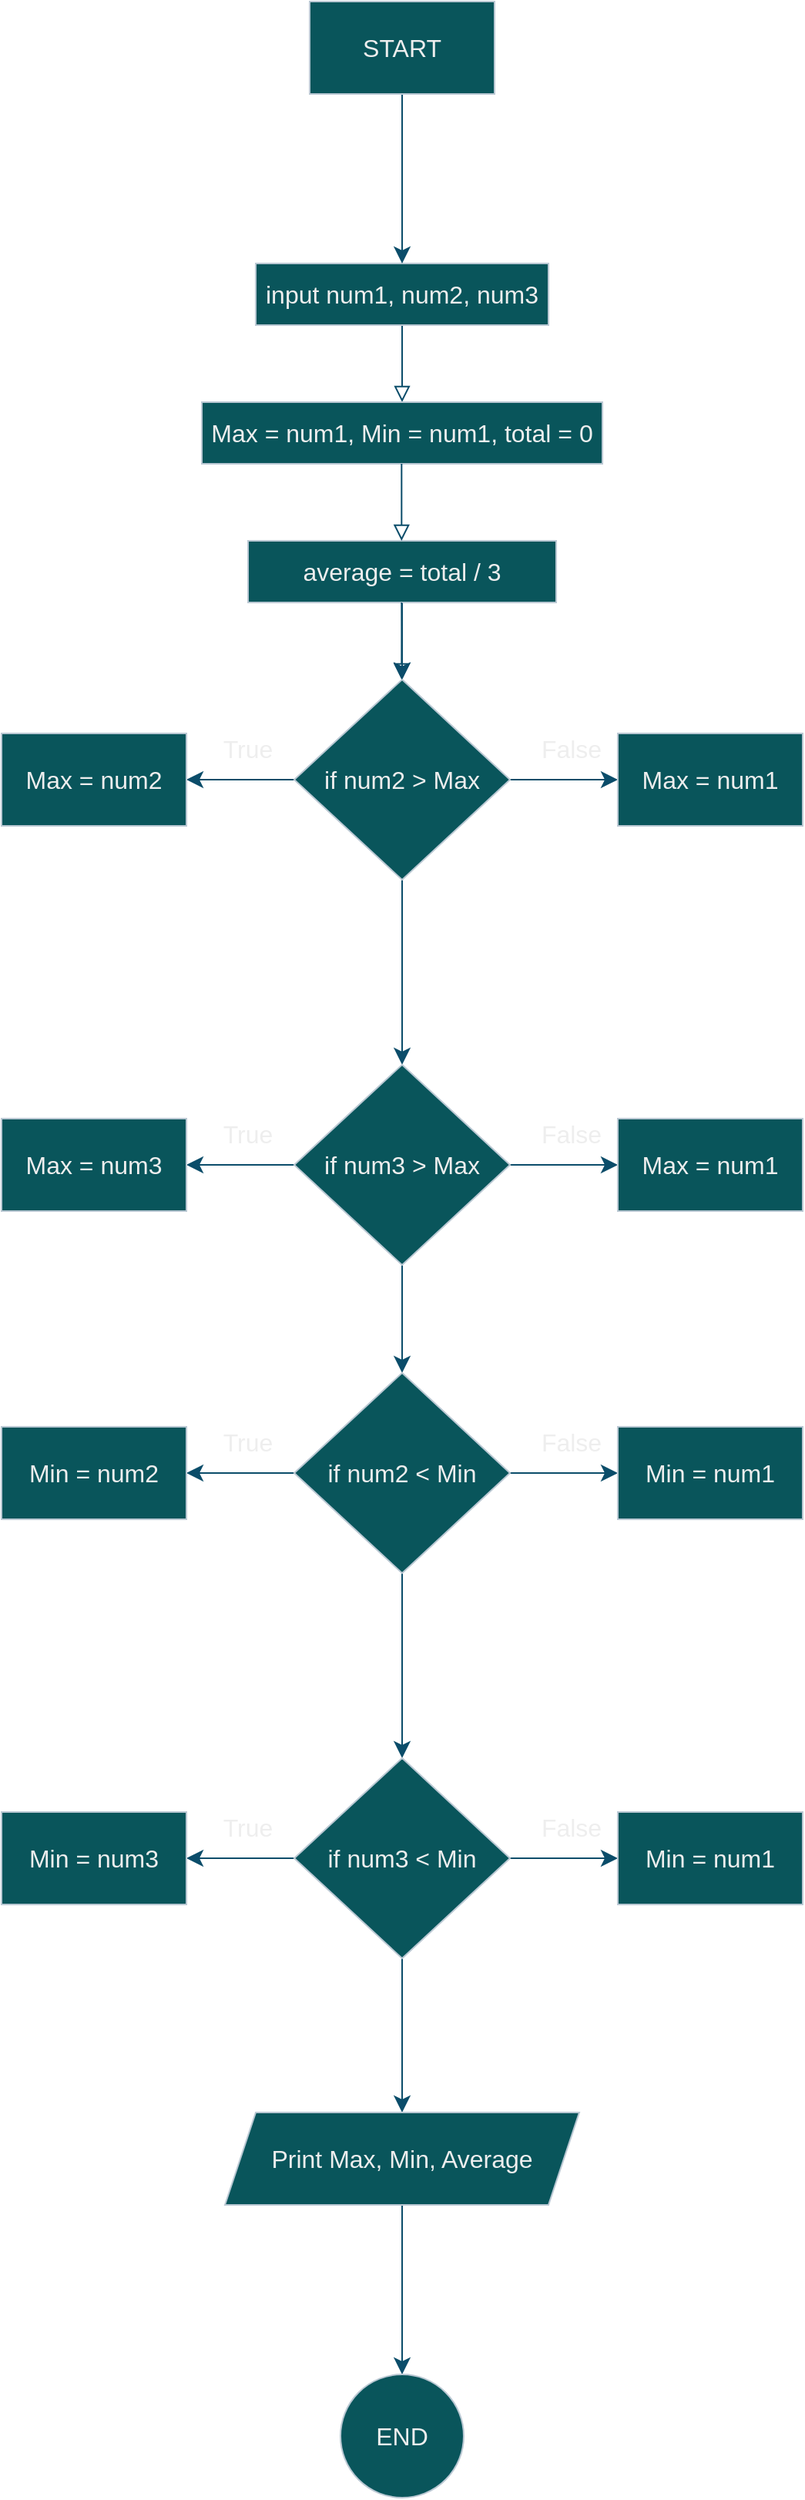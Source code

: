 <mxfile version="21.7.4" type="github">
  <diagram id="C5RBs43oDa-KdzZeNtuy" name="Page-1">
    <mxGraphModel dx="1665" dy="1708" grid="1" gridSize="10" guides="1" tooltips="1" connect="1" arrows="1" fold="1" page="1" pageScale="1" pageWidth="827" pageHeight="1169" math="0" shadow="0">
      <root>
        <mxCell id="WIyWlLk6GJQsqaUBKTNV-0" />
        <mxCell id="WIyWlLk6GJQsqaUBKTNV-1" parent="WIyWlLk6GJQsqaUBKTNV-0" />
        <mxCell id="WIyWlLk6GJQsqaUBKTNV-2" value="" style="rounded=0;html=1;jettySize=auto;orthogonalLoop=1;fontSize=11;endArrow=block;endFill=0;endSize=8;strokeWidth=1;shadow=0;labelBackgroundColor=none;edgeStyle=orthogonalEdgeStyle;strokeColor=#0B4D6A;fontColor=default;" parent="WIyWlLk6GJQsqaUBKTNV-1" edge="1">
          <mxGeometry relative="1" as="geometry">
            <mxPoint x="220.0" y="120" as="sourcePoint" />
            <mxPoint x="220" y="170" as="targetPoint" />
          </mxGeometry>
        </mxCell>
        <mxCell id="vbviF0FD7I4cr9e5mkQ--0" value="input num1, num2, num3" style="rounded=0;whiteSpace=wrap;html=1;fontSize=16;labelBackgroundColor=none;fillColor=#09555B;strokeColor=#BAC8D3;fontColor=#EEEEEE;" vertex="1" parent="WIyWlLk6GJQsqaUBKTNV-1">
          <mxGeometry x="125" y="80" width="190" height="40" as="geometry" />
        </mxCell>
        <mxCell id="vbviF0FD7I4cr9e5mkQ--1" value="Max = num1, Min = num1, total = 0" style="rounded=0;whiteSpace=wrap;html=1;fontSize=16;labelBackgroundColor=none;fillColor=#09555B;strokeColor=#BAC8D3;fontColor=#EEEEEE;" vertex="1" parent="WIyWlLk6GJQsqaUBKTNV-1">
          <mxGeometry x="90" y="170" width="260" height="40" as="geometry" />
        </mxCell>
        <mxCell id="vbviF0FD7I4cr9e5mkQ--40" value="" style="edgeStyle=none;curved=1;rounded=0;orthogonalLoop=1;jettySize=auto;html=1;fontSize=12;startSize=8;endSize=8;labelBackgroundColor=none;strokeColor=#0B4D6A;fontColor=default;" edge="1" parent="WIyWlLk6GJQsqaUBKTNV-1" source="vbviF0FD7I4cr9e5mkQ--2" target="vbviF0FD7I4cr9e5mkQ--4">
          <mxGeometry relative="1" as="geometry" />
        </mxCell>
        <mxCell id="vbviF0FD7I4cr9e5mkQ--41" value="" style="edgeStyle=none;curved=1;rounded=0;orthogonalLoop=1;jettySize=auto;html=1;fontSize=12;startSize=8;endSize=8;labelBackgroundColor=none;strokeColor=#0B4D6A;fontColor=default;" edge="1" parent="WIyWlLk6GJQsqaUBKTNV-1" source="vbviF0FD7I4cr9e5mkQ--2" target="vbviF0FD7I4cr9e5mkQ--4">
          <mxGeometry relative="1" as="geometry" />
        </mxCell>
        <mxCell id="vbviF0FD7I4cr9e5mkQ--2" value="average = total / 3" style="rounded=0;whiteSpace=wrap;html=1;fontSize=16;labelBackgroundColor=none;fillColor=#09555B;strokeColor=#BAC8D3;fontColor=#EEEEEE;" vertex="1" parent="WIyWlLk6GJQsqaUBKTNV-1">
          <mxGeometry x="120" y="260" width="200" height="40" as="geometry" />
        </mxCell>
        <mxCell id="vbviF0FD7I4cr9e5mkQ--3" value="" style="rounded=0;html=1;jettySize=auto;orthogonalLoop=1;fontSize=11;endArrow=block;endFill=0;endSize=8;strokeWidth=1;shadow=0;labelBackgroundColor=none;edgeStyle=orthogonalEdgeStyle;strokeColor=#0B4D6A;fontColor=default;" edge="1" parent="WIyWlLk6GJQsqaUBKTNV-1">
          <mxGeometry relative="1" as="geometry">
            <mxPoint x="219.66" y="210" as="sourcePoint" />
            <mxPoint x="219.66" y="260" as="targetPoint" />
          </mxGeometry>
        </mxCell>
        <mxCell id="vbviF0FD7I4cr9e5mkQ--6" style="edgeStyle=none;curved=1;rounded=0;orthogonalLoop=1;jettySize=auto;html=1;fontSize=12;startSize=8;endSize=8;labelBackgroundColor=none;strokeColor=#0B4D6A;fontColor=default;" edge="1" parent="WIyWlLk6GJQsqaUBKTNV-1" source="vbviF0FD7I4cr9e5mkQ--4">
          <mxGeometry relative="1" as="geometry">
            <mxPoint x="80" y="415" as="targetPoint" />
          </mxGeometry>
        </mxCell>
        <mxCell id="vbviF0FD7I4cr9e5mkQ--9" style="edgeStyle=none;curved=1;rounded=0;orthogonalLoop=1;jettySize=auto;html=1;fontSize=12;startSize=8;endSize=8;labelBackgroundColor=none;strokeColor=#0B4D6A;fontColor=default;" edge="1" parent="WIyWlLk6GJQsqaUBKTNV-1" source="vbviF0FD7I4cr9e5mkQ--4">
          <mxGeometry relative="1" as="geometry">
            <mxPoint x="360.0" y="415" as="targetPoint" />
          </mxGeometry>
        </mxCell>
        <mxCell id="vbviF0FD7I4cr9e5mkQ--14" value="" style="edgeStyle=none;curved=1;rounded=0;orthogonalLoop=1;jettySize=auto;html=1;fontSize=12;startSize=8;endSize=8;labelBackgroundColor=none;strokeColor=#0B4D6A;fontColor=default;" edge="1" parent="WIyWlLk6GJQsqaUBKTNV-1" source="vbviF0FD7I4cr9e5mkQ--4">
          <mxGeometry relative="1" as="geometry">
            <mxPoint x="220" y="600" as="targetPoint" />
          </mxGeometry>
        </mxCell>
        <mxCell id="vbviF0FD7I4cr9e5mkQ--4" value="if num2 &amp;gt; Max" style="rhombus;whiteSpace=wrap;html=1;fontSize=16;labelBackgroundColor=none;fillColor=#09555B;strokeColor=#BAC8D3;fontColor=#EEEEEE;" vertex="1" parent="WIyWlLk6GJQsqaUBKTNV-1">
          <mxGeometry x="150" y="350" width="140" height="130" as="geometry" />
        </mxCell>
        <mxCell id="vbviF0FD7I4cr9e5mkQ--5" value="" style="rounded=0;html=1;jettySize=auto;orthogonalLoop=1;fontSize=11;endArrow=block;endFill=0;endSize=8;strokeWidth=1;shadow=0;labelBackgroundColor=none;edgeStyle=orthogonalEdgeStyle;strokeColor=#0B4D6A;fontColor=default;" edge="1" parent="WIyWlLk6GJQsqaUBKTNV-1">
          <mxGeometry relative="1" as="geometry">
            <mxPoint x="219.66" y="300" as="sourcePoint" />
            <mxPoint x="219.66" y="350" as="targetPoint" />
            <Array as="points">
              <mxPoint x="220" y="320" />
              <mxPoint x="220" y="320" />
            </Array>
          </mxGeometry>
        </mxCell>
        <mxCell id="vbviF0FD7I4cr9e5mkQ--7" value="True" style="text;strokeColor=none;fillColor=none;html=1;align=center;verticalAlign=middle;whiteSpace=wrap;rounded=0;fontSize=16;labelBackgroundColor=none;fontColor=#EEEEEE;" vertex="1" parent="WIyWlLk6GJQsqaUBKTNV-1">
          <mxGeometry x="90" y="380" width="60" height="30" as="geometry" />
        </mxCell>
        <mxCell id="vbviF0FD7I4cr9e5mkQ--8" value="False" style="text;strokeColor=none;fillColor=none;html=1;align=center;verticalAlign=middle;whiteSpace=wrap;rounded=0;fontSize=16;labelBackgroundColor=none;fontColor=#EEEEEE;" vertex="1" parent="WIyWlLk6GJQsqaUBKTNV-1">
          <mxGeometry x="300" y="380" width="60" height="30" as="geometry" />
        </mxCell>
        <mxCell id="vbviF0FD7I4cr9e5mkQ--11" value="Max = num2" style="rounded=0;whiteSpace=wrap;html=1;fontSize=16;labelBackgroundColor=none;fillColor=#09555B;strokeColor=#BAC8D3;fontColor=#EEEEEE;" vertex="1" parent="WIyWlLk6GJQsqaUBKTNV-1">
          <mxGeometry x="-40" y="385" width="120" height="60" as="geometry" />
        </mxCell>
        <mxCell id="vbviF0FD7I4cr9e5mkQ--12" value="Max = num1" style="rounded=0;whiteSpace=wrap;html=1;fontSize=16;labelBackgroundColor=none;fillColor=#09555B;strokeColor=#BAC8D3;fontColor=#EEEEEE;" vertex="1" parent="WIyWlLk6GJQsqaUBKTNV-1">
          <mxGeometry x="360" y="385" width="120" height="60" as="geometry" />
        </mxCell>
        <mxCell id="vbviF0FD7I4cr9e5mkQ--15" style="edgeStyle=none;curved=1;rounded=0;orthogonalLoop=1;jettySize=auto;html=1;fontSize=12;startSize=8;endSize=8;labelBackgroundColor=none;strokeColor=#0B4D6A;fontColor=default;" edge="1" parent="WIyWlLk6GJQsqaUBKTNV-1">
          <mxGeometry relative="1" as="geometry">
            <mxPoint x="80" y="665" as="targetPoint" />
            <mxPoint x="150" y="665" as="sourcePoint" />
          </mxGeometry>
        </mxCell>
        <mxCell id="vbviF0FD7I4cr9e5mkQ--16" style="edgeStyle=none;curved=1;rounded=0;orthogonalLoop=1;jettySize=auto;html=1;fontSize=12;startSize=8;endSize=8;labelBackgroundColor=none;strokeColor=#0B4D6A;fontColor=default;" edge="1" parent="WIyWlLk6GJQsqaUBKTNV-1">
          <mxGeometry relative="1" as="geometry">
            <mxPoint x="360.0" y="665" as="targetPoint" />
            <mxPoint x="290" y="665" as="sourcePoint" />
          </mxGeometry>
        </mxCell>
        <mxCell id="vbviF0FD7I4cr9e5mkQ--17" value="True" style="text;strokeColor=none;fillColor=none;html=1;align=center;verticalAlign=middle;whiteSpace=wrap;rounded=0;fontSize=16;labelBackgroundColor=none;fontColor=#EEEEEE;" vertex="1" parent="WIyWlLk6GJQsqaUBKTNV-1">
          <mxGeometry x="90" y="630" width="60" height="30" as="geometry" />
        </mxCell>
        <mxCell id="vbviF0FD7I4cr9e5mkQ--18" value="False" style="text;strokeColor=none;fillColor=none;html=1;align=center;verticalAlign=middle;whiteSpace=wrap;rounded=0;fontSize=16;labelBackgroundColor=none;fontColor=#EEEEEE;" vertex="1" parent="WIyWlLk6GJQsqaUBKTNV-1">
          <mxGeometry x="300" y="630" width="60" height="30" as="geometry" />
        </mxCell>
        <mxCell id="vbviF0FD7I4cr9e5mkQ--19" value="Max = num3" style="rounded=0;whiteSpace=wrap;html=1;fontSize=16;labelBackgroundColor=none;fillColor=#09555B;strokeColor=#BAC8D3;fontColor=#EEEEEE;" vertex="1" parent="WIyWlLk6GJQsqaUBKTNV-1">
          <mxGeometry x="-40" y="635" width="120" height="60" as="geometry" />
        </mxCell>
        <mxCell id="vbviF0FD7I4cr9e5mkQ--20" value="Max = num1" style="rounded=0;whiteSpace=wrap;html=1;fontSize=16;labelBackgroundColor=none;fillColor=#09555B;strokeColor=#BAC8D3;fontColor=#EEEEEE;" vertex="1" parent="WIyWlLk6GJQsqaUBKTNV-1">
          <mxGeometry x="360" y="635" width="120" height="60" as="geometry" />
        </mxCell>
        <mxCell id="vbviF0FD7I4cr9e5mkQ--38" value="" style="edgeStyle=none;curved=1;rounded=0;orthogonalLoop=1;jettySize=auto;html=1;fontSize=12;startSize=8;endSize=8;labelBackgroundColor=none;strokeColor=#0B4D6A;fontColor=default;" edge="1" parent="WIyWlLk6GJQsqaUBKTNV-1" source="vbviF0FD7I4cr9e5mkQ--21" target="vbviF0FD7I4cr9e5mkQ--37">
          <mxGeometry relative="1" as="geometry" />
        </mxCell>
        <mxCell id="vbviF0FD7I4cr9e5mkQ--21" value="if num3 &amp;gt; Max" style="rhombus;whiteSpace=wrap;html=1;fontSize=16;labelBackgroundColor=none;fillColor=#09555B;strokeColor=#BAC8D3;fontColor=#EEEEEE;" vertex="1" parent="WIyWlLk6GJQsqaUBKTNV-1">
          <mxGeometry x="150" y="600" width="140" height="130" as="geometry" />
        </mxCell>
        <mxCell id="vbviF0FD7I4cr9e5mkQ--24" style="edgeStyle=none;curved=1;rounded=0;orthogonalLoop=1;jettySize=auto;html=1;fontSize=12;startSize=8;endSize=8;labelBackgroundColor=none;strokeColor=#0B4D6A;fontColor=default;" edge="1" parent="WIyWlLk6GJQsqaUBKTNV-1">
          <mxGeometry relative="1" as="geometry">
            <mxPoint x="80" y="865" as="targetPoint" />
            <mxPoint x="150" y="865" as="sourcePoint" />
          </mxGeometry>
        </mxCell>
        <mxCell id="vbviF0FD7I4cr9e5mkQ--25" style="edgeStyle=none;curved=1;rounded=0;orthogonalLoop=1;jettySize=auto;html=1;fontSize=12;startSize=8;endSize=8;labelBackgroundColor=none;strokeColor=#0B4D6A;fontColor=default;" edge="1" parent="WIyWlLk6GJQsqaUBKTNV-1">
          <mxGeometry relative="1" as="geometry">
            <mxPoint x="360.0" y="865" as="targetPoint" />
            <mxPoint x="290" y="865" as="sourcePoint" />
          </mxGeometry>
        </mxCell>
        <mxCell id="vbviF0FD7I4cr9e5mkQ--26" value="" style="edgeStyle=none;curved=1;rounded=0;orthogonalLoop=1;jettySize=auto;html=1;fontSize=12;startSize=8;endSize=8;labelBackgroundColor=none;strokeColor=#0B4D6A;fontColor=default;" edge="1" parent="WIyWlLk6GJQsqaUBKTNV-1">
          <mxGeometry relative="1" as="geometry">
            <mxPoint x="220" y="930" as="sourcePoint" />
            <mxPoint x="220" y="1050" as="targetPoint" />
          </mxGeometry>
        </mxCell>
        <mxCell id="vbviF0FD7I4cr9e5mkQ--27" value="True" style="text;strokeColor=none;fillColor=none;html=1;align=center;verticalAlign=middle;whiteSpace=wrap;rounded=0;fontSize=16;labelBackgroundColor=none;fontColor=#EEEEEE;" vertex="1" parent="WIyWlLk6GJQsqaUBKTNV-1">
          <mxGeometry x="90" y="830" width="60" height="30" as="geometry" />
        </mxCell>
        <mxCell id="vbviF0FD7I4cr9e5mkQ--28" value="False" style="text;strokeColor=none;fillColor=none;html=1;align=center;verticalAlign=middle;whiteSpace=wrap;rounded=0;fontSize=16;labelBackgroundColor=none;fontColor=#EEEEEE;" vertex="1" parent="WIyWlLk6GJQsqaUBKTNV-1">
          <mxGeometry x="300" y="830" width="60" height="30" as="geometry" />
        </mxCell>
        <mxCell id="vbviF0FD7I4cr9e5mkQ--29" value="Min = num2" style="rounded=0;whiteSpace=wrap;html=1;fontSize=16;labelBackgroundColor=none;fillColor=#09555B;strokeColor=#BAC8D3;fontColor=#EEEEEE;" vertex="1" parent="WIyWlLk6GJQsqaUBKTNV-1">
          <mxGeometry x="-40" y="835" width="120" height="60" as="geometry" />
        </mxCell>
        <mxCell id="vbviF0FD7I4cr9e5mkQ--30" value="Min = num1" style="rounded=0;whiteSpace=wrap;html=1;fontSize=16;labelBackgroundColor=none;fillColor=#09555B;strokeColor=#BAC8D3;fontColor=#EEEEEE;" vertex="1" parent="WIyWlLk6GJQsqaUBKTNV-1">
          <mxGeometry x="360" y="835" width="120" height="60" as="geometry" />
        </mxCell>
        <mxCell id="vbviF0FD7I4cr9e5mkQ--31" style="edgeStyle=none;curved=1;rounded=0;orthogonalLoop=1;jettySize=auto;html=1;fontSize=12;startSize=8;endSize=8;labelBackgroundColor=none;strokeColor=#0B4D6A;fontColor=default;" edge="1" parent="WIyWlLk6GJQsqaUBKTNV-1">
          <mxGeometry relative="1" as="geometry">
            <mxPoint x="80" y="1115" as="targetPoint" />
            <mxPoint x="150" y="1115" as="sourcePoint" />
          </mxGeometry>
        </mxCell>
        <mxCell id="vbviF0FD7I4cr9e5mkQ--32" style="edgeStyle=none;curved=1;rounded=0;orthogonalLoop=1;jettySize=auto;html=1;fontSize=12;startSize=8;endSize=8;labelBackgroundColor=none;strokeColor=#0B4D6A;fontColor=default;" edge="1" parent="WIyWlLk6GJQsqaUBKTNV-1">
          <mxGeometry relative="1" as="geometry">
            <mxPoint x="360.0" y="1115" as="targetPoint" />
            <mxPoint x="290" y="1115" as="sourcePoint" />
          </mxGeometry>
        </mxCell>
        <mxCell id="vbviF0FD7I4cr9e5mkQ--33" value="True" style="text;strokeColor=none;fillColor=none;html=1;align=center;verticalAlign=middle;whiteSpace=wrap;rounded=0;fontSize=16;labelBackgroundColor=none;fontColor=#EEEEEE;" vertex="1" parent="WIyWlLk6GJQsqaUBKTNV-1">
          <mxGeometry x="90" y="1080" width="60" height="30" as="geometry" />
        </mxCell>
        <mxCell id="vbviF0FD7I4cr9e5mkQ--34" value="False" style="text;strokeColor=none;fillColor=none;html=1;align=center;verticalAlign=middle;whiteSpace=wrap;rounded=0;fontSize=16;labelBackgroundColor=none;fontColor=#EEEEEE;" vertex="1" parent="WIyWlLk6GJQsqaUBKTNV-1">
          <mxGeometry x="300" y="1080" width="60" height="30" as="geometry" />
        </mxCell>
        <mxCell id="vbviF0FD7I4cr9e5mkQ--35" value="Min = num3" style="rounded=0;whiteSpace=wrap;html=1;fontSize=16;labelBackgroundColor=none;fillColor=#09555B;strokeColor=#BAC8D3;fontColor=#EEEEEE;" vertex="1" parent="WIyWlLk6GJQsqaUBKTNV-1">
          <mxGeometry x="-40" y="1085" width="120" height="60" as="geometry" />
        </mxCell>
        <mxCell id="vbviF0FD7I4cr9e5mkQ--36" value="Min = num1" style="rounded=0;whiteSpace=wrap;html=1;fontSize=16;labelBackgroundColor=none;fillColor=#09555B;strokeColor=#BAC8D3;fontColor=#EEEEEE;" vertex="1" parent="WIyWlLk6GJQsqaUBKTNV-1">
          <mxGeometry x="360" y="1085" width="120" height="60" as="geometry" />
        </mxCell>
        <mxCell id="vbviF0FD7I4cr9e5mkQ--37" value="if num2 &amp;lt; Min" style="rhombus;whiteSpace=wrap;html=1;fontSize=16;labelBackgroundColor=none;fillColor=#09555B;strokeColor=#BAC8D3;fontColor=#EEEEEE;" vertex="1" parent="WIyWlLk6GJQsqaUBKTNV-1">
          <mxGeometry x="150" y="800" width="140" height="130" as="geometry" />
        </mxCell>
        <mxCell id="vbviF0FD7I4cr9e5mkQ--48" value="" style="edgeStyle=none;curved=1;rounded=0;orthogonalLoop=1;jettySize=auto;html=1;fontSize=12;startSize=8;endSize=8;labelBackgroundColor=none;strokeColor=#0B4D6A;fontColor=default;" edge="1" parent="WIyWlLk6GJQsqaUBKTNV-1" source="vbviF0FD7I4cr9e5mkQ--39" target="vbviF0FD7I4cr9e5mkQ--47">
          <mxGeometry relative="1" as="geometry" />
        </mxCell>
        <mxCell id="vbviF0FD7I4cr9e5mkQ--39" value="if num3 &amp;lt; Min" style="rhombus;whiteSpace=wrap;html=1;fontSize=16;labelBackgroundColor=none;fillColor=#09555B;strokeColor=#BAC8D3;fontColor=#EEEEEE;" vertex="1" parent="WIyWlLk6GJQsqaUBKTNV-1">
          <mxGeometry x="150" y="1050" width="140" height="130" as="geometry" />
        </mxCell>
        <mxCell id="vbviF0FD7I4cr9e5mkQ--45" value="" style="edgeStyle=none;curved=1;rounded=0;orthogonalLoop=1;jettySize=auto;html=1;fontSize=12;startSize=8;endSize=8;labelBackgroundColor=none;strokeColor=#0B4D6A;fontColor=default;" edge="1" parent="WIyWlLk6GJQsqaUBKTNV-1" source="vbviF0FD7I4cr9e5mkQ--43" target="vbviF0FD7I4cr9e5mkQ--0">
          <mxGeometry relative="1" as="geometry" />
        </mxCell>
        <mxCell id="vbviF0FD7I4cr9e5mkQ--43" value="START" style="whiteSpace=wrap;html=1;fontSize=16;rounded=0;labelBackgroundColor=none;fillColor=#09555B;strokeColor=#BAC8D3;fontColor=#EEEEEE;" vertex="1" parent="WIyWlLk6GJQsqaUBKTNV-1">
          <mxGeometry x="160" y="-90" width="120" height="60" as="geometry" />
        </mxCell>
        <mxCell id="vbviF0FD7I4cr9e5mkQ--50" value="" style="edgeStyle=none;curved=1;rounded=0;orthogonalLoop=1;jettySize=auto;html=1;fontSize=12;startSize=8;endSize=8;labelBackgroundColor=none;strokeColor=#0B4D6A;fontColor=default;" edge="1" parent="WIyWlLk6GJQsqaUBKTNV-1" source="vbviF0FD7I4cr9e5mkQ--47" target="vbviF0FD7I4cr9e5mkQ--49">
          <mxGeometry relative="1" as="geometry" />
        </mxCell>
        <mxCell id="vbviF0FD7I4cr9e5mkQ--47" value="Print Max, Min, Average" style="shape=parallelogram;perimeter=parallelogramPerimeter;whiteSpace=wrap;html=1;fixedSize=1;fontSize=16;labelBackgroundColor=none;fillColor=#09555B;strokeColor=#BAC8D3;fontColor=#EEEEEE;" vertex="1" parent="WIyWlLk6GJQsqaUBKTNV-1">
          <mxGeometry x="105" y="1280" width="230" height="60" as="geometry" />
        </mxCell>
        <mxCell id="vbviF0FD7I4cr9e5mkQ--49" value="END" style="ellipse;whiteSpace=wrap;html=1;fontSize=16;labelBackgroundColor=none;fillColor=#09555B;strokeColor=#BAC8D3;fontColor=#EEEEEE;" vertex="1" parent="WIyWlLk6GJQsqaUBKTNV-1">
          <mxGeometry x="180" y="1450" width="80" height="80" as="geometry" />
        </mxCell>
      </root>
    </mxGraphModel>
  </diagram>
</mxfile>
